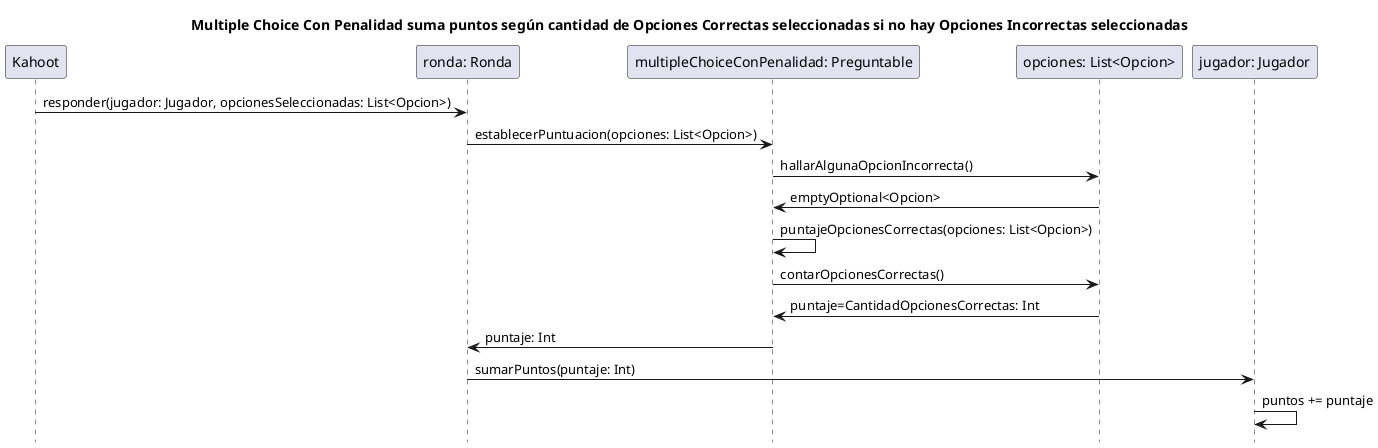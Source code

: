 @startuml
title Multiple Choice Con Penalidad suma puntos según cantidad de Opciones Correctas seleccionadas si no hay Opciones Incorrectas seleccionadas
hide footbox

    Kahoot-> "ronda: Ronda" as ronda : responder(jugador: Jugador, opcionesSeleccionadas: List<Opcion>)

    ronda-> "multipleChoiceConPenalidad: Preguntable" as MCpenalidad: establecerPuntuacion(opciones: List<Opcion>)

    MCpenalidad-> "opciones: List<Opcion>" as listaOpciones : hallarAlgunaOpcionIncorrecta()

    listaOpciones-> MCpenalidad : emptyOptional<Opcion>

    MCpenalidad->MCpenalidad : puntajeOpcionesCorrectas(opciones: List<Opcion>)

    MCpenalidad->listaOpciones : contarOpcionesCorrectas()

    listaOpciones-> MCpenalidad :puntaje=CantidadOpcionesCorrectas: Int

    MCpenalidad-> ronda : puntaje: Int

    ronda-> "jugador: Jugador" as jugador : sumarPuntos(puntaje: Int)

    jugador-> jugador: puntos += puntaje
@enduml
